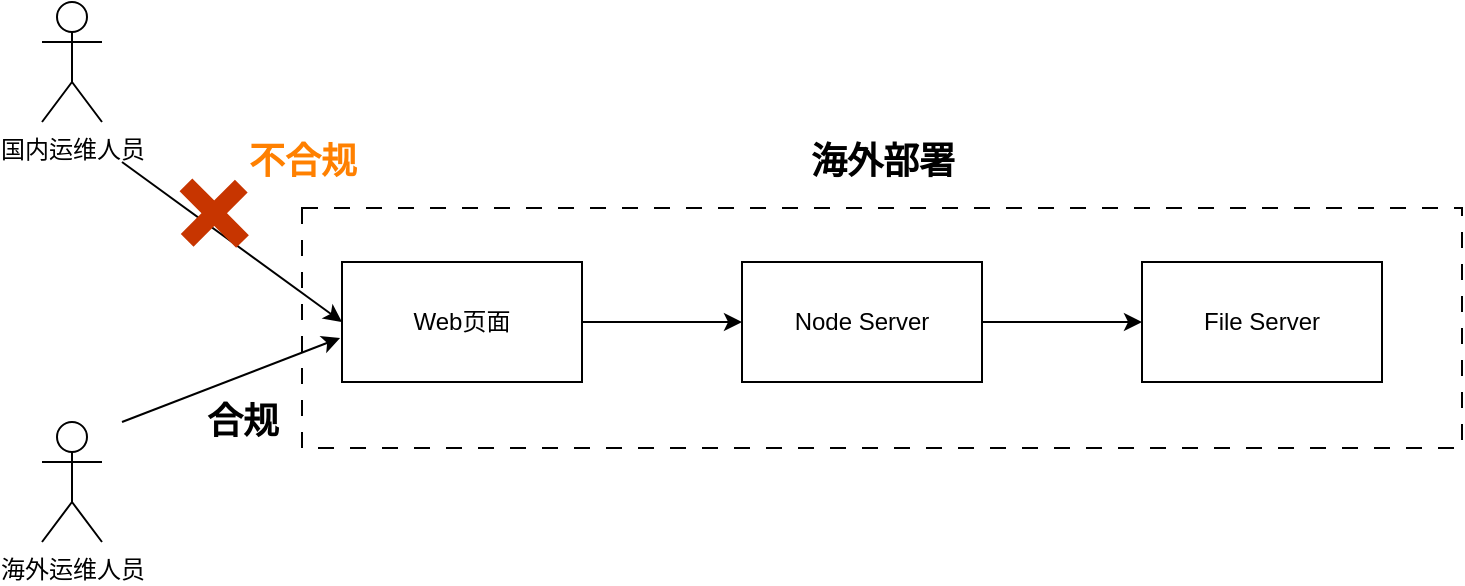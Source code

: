 <mxfile version="24.0.1" type="github">
  <diagram name="第 1 页" id="wzv3jo3OlQD-e_y3Ball">
    <mxGraphModel dx="1026" dy="571" grid="1" gridSize="10" guides="1" tooltips="1" connect="1" arrows="1" fold="1" page="1" pageScale="1" pageWidth="827" pageHeight="1169" math="0" shadow="0">
      <root>
        <mxCell id="0" />
        <mxCell id="1" parent="0" />
        <mxCell id="9MOQra632dPuMyWb_3zC-5" style="edgeStyle=orthogonalEdgeStyle;rounded=0;orthogonalLoop=1;jettySize=auto;html=1;exitX=1;exitY=0.5;exitDx=0;exitDy=0;entryX=0;entryY=0.5;entryDx=0;entryDy=0;" edge="1" parent="1" source="9MOQra632dPuMyWb_3zC-1" target="9MOQra632dPuMyWb_3zC-2">
          <mxGeometry relative="1" as="geometry" />
        </mxCell>
        <mxCell id="9MOQra632dPuMyWb_3zC-1" value="Node Server" style="rounded=0;whiteSpace=wrap;html=1;" vertex="1" parent="1">
          <mxGeometry x="430" y="230" width="120" height="60" as="geometry" />
        </mxCell>
        <mxCell id="9MOQra632dPuMyWb_3zC-2" value="File Server" style="rounded=0;whiteSpace=wrap;html=1;" vertex="1" parent="1">
          <mxGeometry x="630" y="230" width="120" height="60" as="geometry" />
        </mxCell>
        <mxCell id="9MOQra632dPuMyWb_3zC-4" style="edgeStyle=orthogonalEdgeStyle;rounded=0;orthogonalLoop=1;jettySize=auto;html=1;exitX=1;exitY=0.5;exitDx=0;exitDy=0;entryX=0;entryY=0.5;entryDx=0;entryDy=0;" edge="1" parent="1" source="9MOQra632dPuMyWb_3zC-3" target="9MOQra632dPuMyWb_3zC-1">
          <mxGeometry relative="1" as="geometry" />
        </mxCell>
        <mxCell id="9MOQra632dPuMyWb_3zC-3" value="Web页面" style="rounded=0;whiteSpace=wrap;html=1;" vertex="1" parent="1">
          <mxGeometry x="230" y="230" width="120" height="60" as="geometry" />
        </mxCell>
        <mxCell id="9MOQra632dPuMyWb_3zC-9" style="rounded=0;orthogonalLoop=1;jettySize=auto;html=1;entryX=0;entryY=0.5;entryDx=0;entryDy=0;" edge="1" parent="1" target="9MOQra632dPuMyWb_3zC-3">
          <mxGeometry relative="1" as="geometry">
            <mxPoint x="120" y="180" as="sourcePoint" />
          </mxGeometry>
        </mxCell>
        <mxCell id="9MOQra632dPuMyWb_3zC-7" value="国内运维人员" style="shape=umlActor;verticalLabelPosition=bottom;verticalAlign=top;html=1;outlineConnect=0;" vertex="1" parent="1">
          <mxGeometry x="80" y="100" width="30" height="60" as="geometry" />
        </mxCell>
        <mxCell id="9MOQra632dPuMyWb_3zC-8" value="" style="endArrow=classic;html=1;rounded=0;entryX=-0.008;entryY=0.633;entryDx=0;entryDy=0;entryPerimeter=0;" edge="1" parent="1" target="9MOQra632dPuMyWb_3zC-3">
          <mxGeometry width="50" height="50" relative="1" as="geometry">
            <mxPoint x="120" y="310" as="sourcePoint" />
            <mxPoint x="460" y="260" as="targetPoint" />
          </mxGeometry>
        </mxCell>
        <mxCell id="9MOQra632dPuMyWb_3zC-10" value="海外运维人员" style="shape=umlActor;verticalLabelPosition=bottom;verticalAlign=top;html=1;outlineConnect=0;" vertex="1" parent="1">
          <mxGeometry x="80" y="310" width="30" height="60" as="geometry" />
        </mxCell>
        <mxCell id="9MOQra632dPuMyWb_3zC-12" value="" style="shape=cross;whiteSpace=wrap;html=1;rotation=-45;size=0;strokeWidth=9;fillColor=#ff0000;fontColor=#000000;strokeColor=#C73500;" vertex="1" parent="1">
          <mxGeometry x="146.97" y="185.61" width="38.28" height="40" as="geometry" />
        </mxCell>
        <mxCell id="9MOQra632dPuMyWb_3zC-14" value="不合规" style="text;strokeColor=none;fillColor=none;html=1;fontSize=18;fontStyle=1;verticalAlign=middle;align=center;fontColor=#FF8000;" vertex="1" parent="1">
          <mxGeometry x="160" y="160" width="100" height="40" as="geometry" />
        </mxCell>
        <mxCell id="9MOQra632dPuMyWb_3zC-15" value="合规" style="text;strokeColor=none;fillColor=none;html=1;fontSize=18;fontStyle=1;verticalAlign=middle;align=center;" vertex="1" parent="1">
          <mxGeometry x="130" y="290" width="100" height="40" as="geometry" />
        </mxCell>
        <mxCell id="9MOQra632dPuMyWb_3zC-16" value="" style="rounded=0;whiteSpace=wrap;html=1;fillColor=none;dashed=1;dashPattern=8 8;" vertex="1" parent="1">
          <mxGeometry x="210" y="203" width="580" height="120" as="geometry" />
        </mxCell>
        <mxCell id="9MOQra632dPuMyWb_3zC-17" value="海外部署" style="text;strokeColor=none;fillColor=none;html=1;fontSize=18;fontStyle=1;verticalAlign=middle;align=center;fontColor=#000000;" vertex="1" parent="1">
          <mxGeometry x="450" y="160" width="100" height="40" as="geometry" />
        </mxCell>
      </root>
    </mxGraphModel>
  </diagram>
</mxfile>
